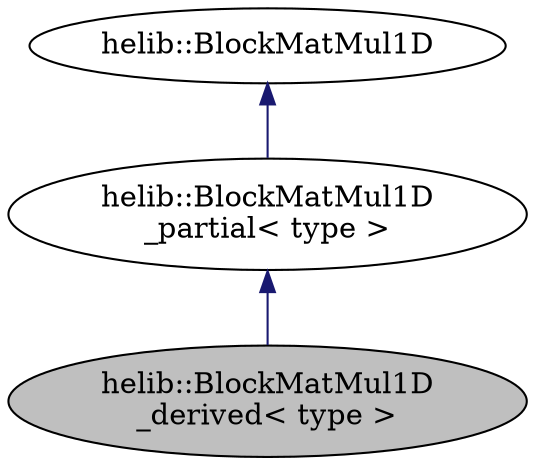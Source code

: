 digraph "helib::BlockMatMul1D_derived&lt; type &gt;"
{
  N5 [label="helib::BlockMatMul1D\l_derived\< type \>",color="black", fillcolor="grey75", style="filled", fontcolor="black"];
  N6 -> N5 [dir="back",color="midnightblue",style="solid"];
  N6 [label="helib::BlockMatMul1D\l_partial\< type \>",color="black", fillcolor="white", style="filled"];
  N7 -> N6 [dir="back",color="midnightblue",style="solid"];
  N7 [label="helib::BlockMatMul1D",color="black", fillcolor="white", style="filled"];
}
digraph "helib::BlockMatMul1D_derived&lt; type &gt;"
{
  N0 [label="helib::BlockMatMul1D\l_derived\< type \>",color="black", fillcolor="grey75", style="filled", fontcolor="black"];
  N1 -> N0 [dir="back",color="midnightblue",style="solid"];
  N1 [label="helib::BlockMatMul1D\l_partial\< type \>",color="black", fillcolor="white", style="filled"];
  N2 -> N1 [dir="back",color="midnightblue",style="solid"];
  N2 [label="helib::BlockMatMul1D",color="black", fillcolor="white", style="filled"];
  N0 -> N3 [dir="back",color="midnightblue",style="solid"];
  N3 [label="helib::RandomBlockMatrix\l\< type \>",color="black", fillcolor="white", style="filled"];
  N0 -> N4 [dir="back",color="midnightblue",style="solid"];
  N4 [label="helib::RandomMultiBlockMatrix\l\< type \>",color="black", fillcolor="white", style="filled"];
}
